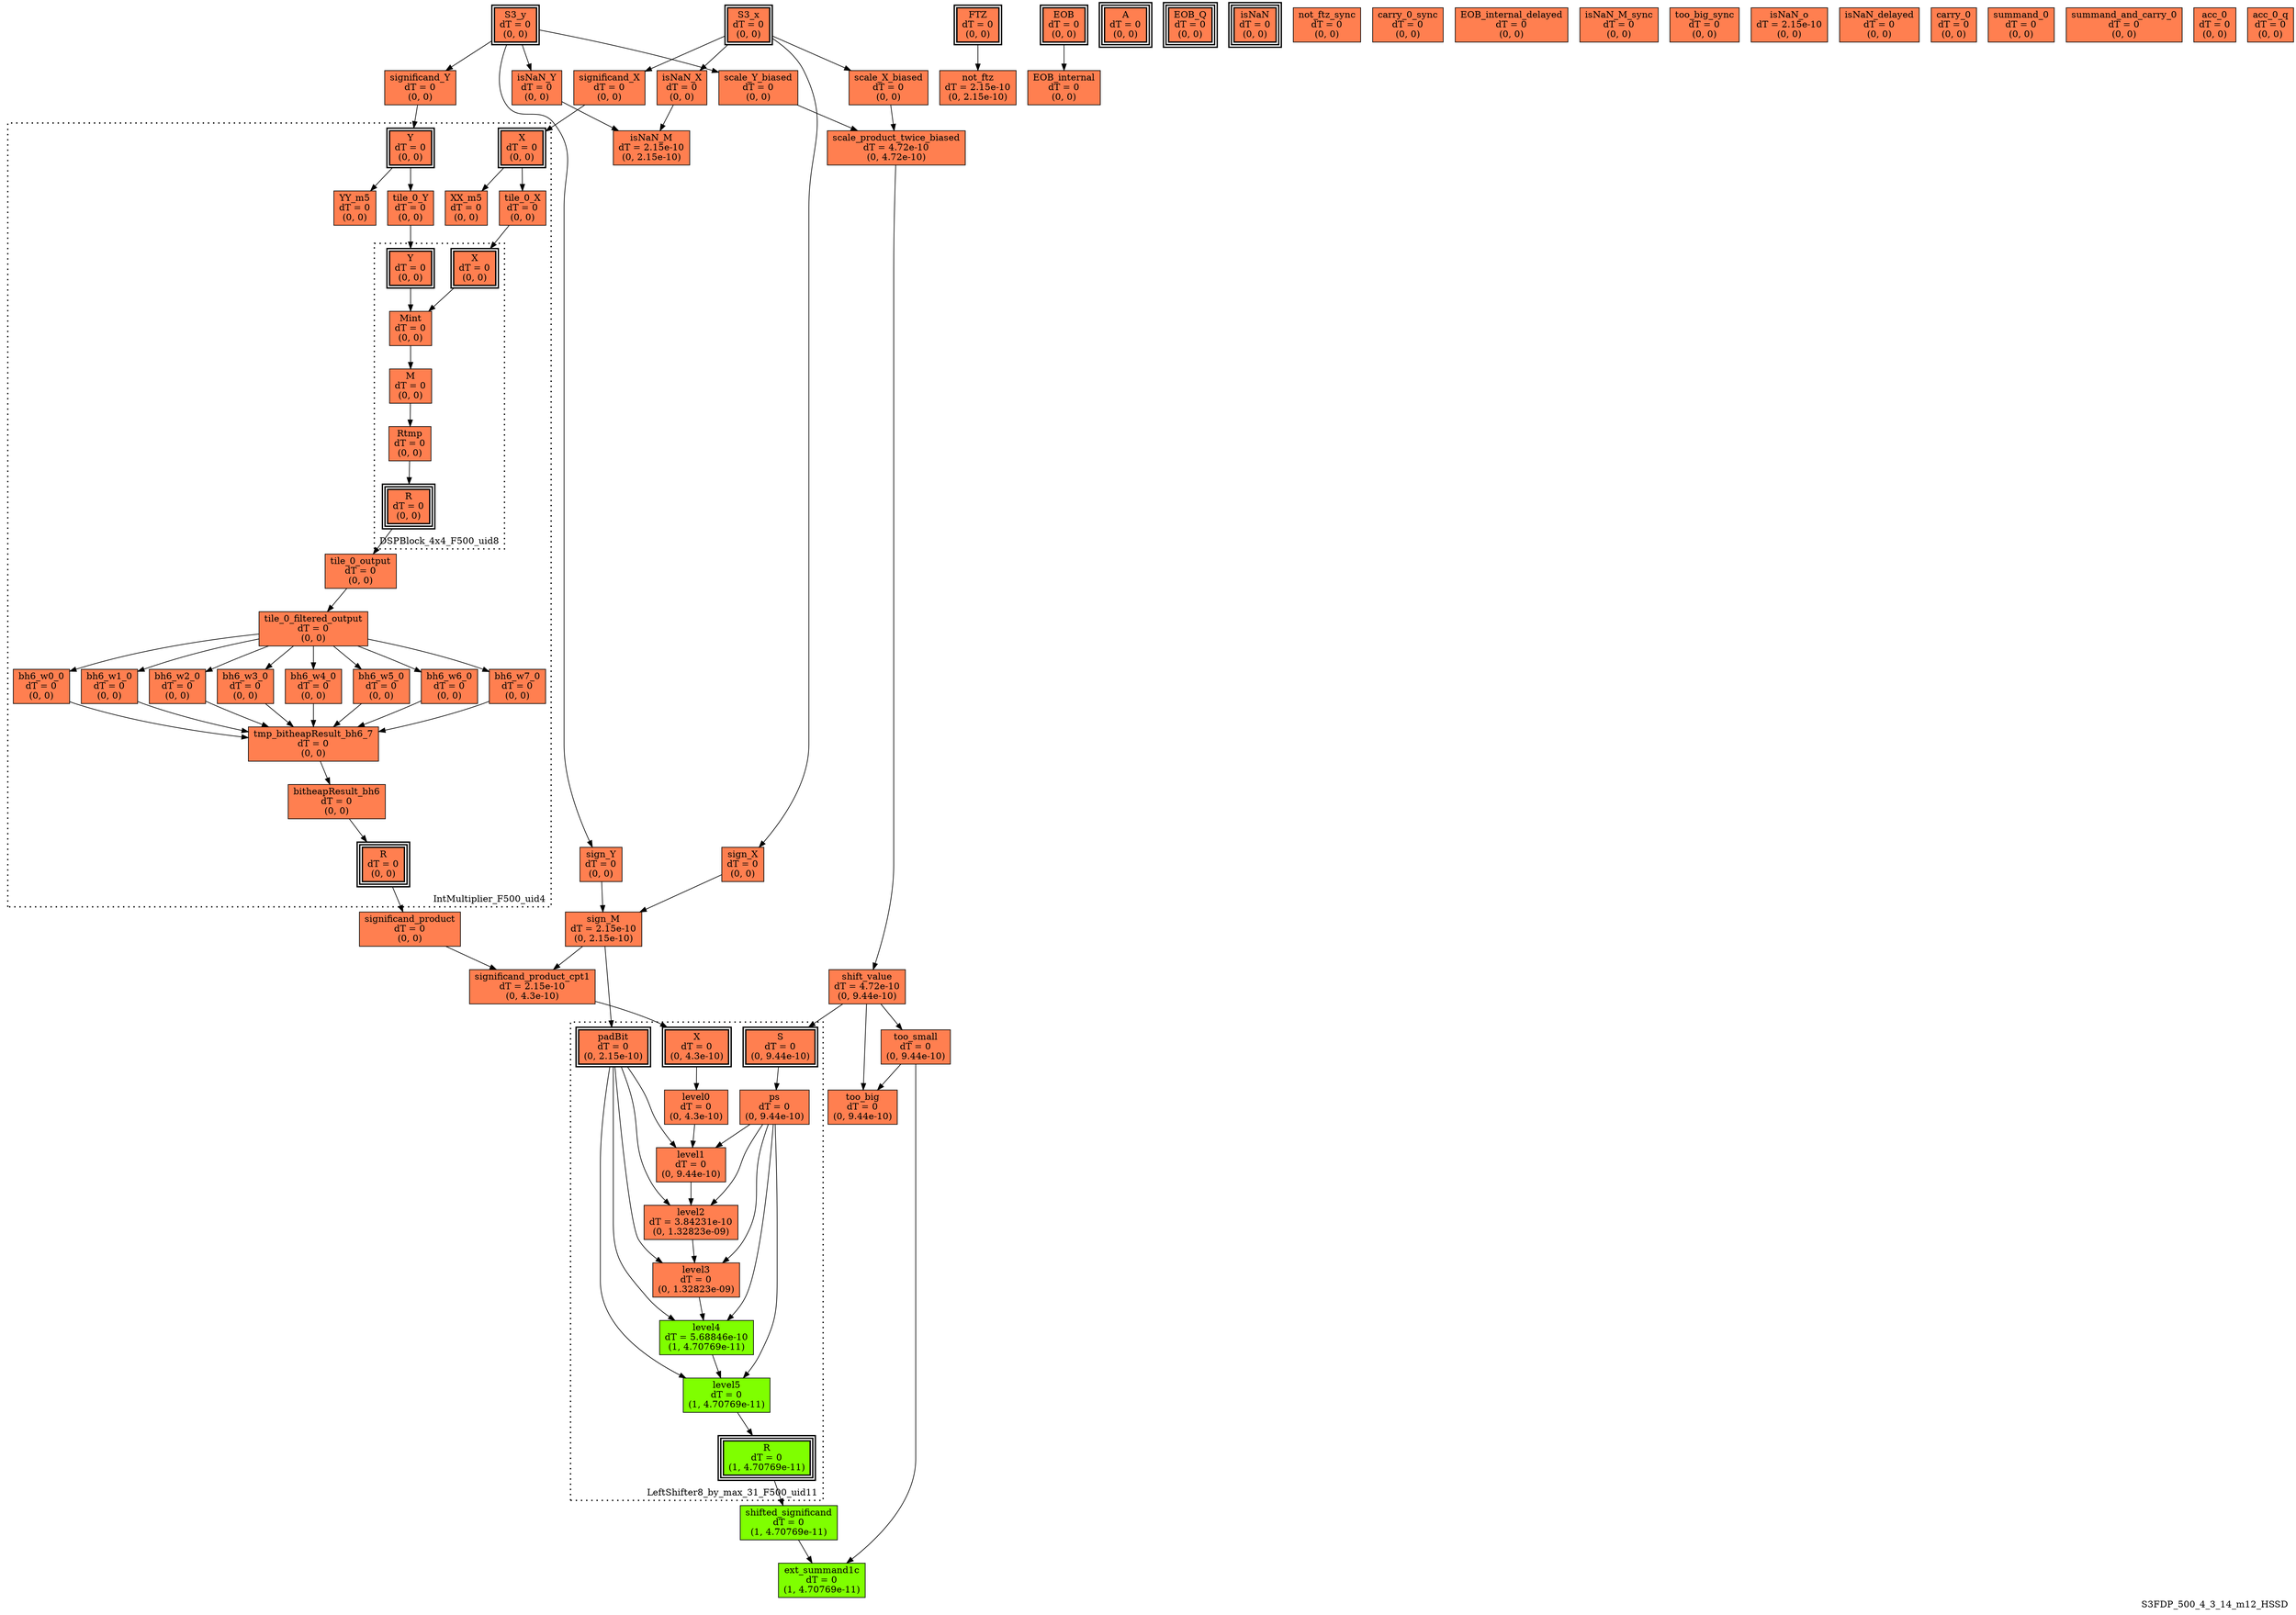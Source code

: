 digraph S3FDP_500_4_3_14_m12_HSSD
{
	//graph drawing options
	label=S3FDP_500_4_3_14_m12_HSSD;
	labelloc=bottom;
	labeljust=right;
	ratio=auto;
	nodesep=0.25;
	ranksep=0.5;

	//input/output signals of operator S3FDP_500_4_3_14_m12_HSSD
	S3_x__S3FDP_500_4_3_14_m12_HSSD [ label="S3_x\ndT = 0\n(0, 0)", shape=box, color=black, style="bold, filled", fillcolor=coral, peripheries=2 ];
	S3_y__S3FDP_500_4_3_14_m12_HSSD [ label="S3_y\ndT = 0\n(0, 0)", shape=box, color=black, style="bold, filled", fillcolor=coral, peripheries=2 ];
	FTZ__S3FDP_500_4_3_14_m12_HSSD [ label="FTZ\ndT = 0\n(0, 0)", shape=box, color=black, style="bold, filled", fillcolor=coral, peripheries=2 ];
	EOB__S3FDP_500_4_3_14_m12_HSSD [ label="EOB\ndT = 0\n(0, 0)", shape=box, color=black, style="bold, filled", fillcolor=coral, peripheries=2 ];
	A__S3FDP_500_4_3_14_m12_HSSD [ label="A\ndT = 0\n(0, 0)", shape=box, color=black, style="bold, filled", fillcolor=coral, peripheries=3 ];
	EOB_Q__S3FDP_500_4_3_14_m12_HSSD [ label="EOB_Q\ndT = 0\n(0, 0)", shape=box, color=black, style="bold, filled", fillcolor=coral, peripheries=3 ];
	isNaN__S3FDP_500_4_3_14_m12_HSSD [ label="isNaN\ndT = 0\n(0, 0)", shape=box, color=black, style="bold, filled", fillcolor=coral, peripheries=3 ];
	{rank=same S3_x__S3FDP_500_4_3_14_m12_HSSD, S3_y__S3FDP_500_4_3_14_m12_HSSD, FTZ__S3FDP_500_4_3_14_m12_HSSD, EOB__S3FDP_500_4_3_14_m12_HSSD};
	{rank=same A__S3FDP_500_4_3_14_m12_HSSD, EOB_Q__S3FDP_500_4_3_14_m12_HSSD, isNaN__S3FDP_500_4_3_14_m12_HSSD};
	//internal signals of operator S3FDP_500_4_3_14_m12_HSSD
	sign_X__S3FDP_500_4_3_14_m12_HSSD [ label="sign_X\ndT = 0\n(0, 0)", shape=box, color=black, style=filled, fillcolor=coral, peripheries=1 ];
	sign_Y__S3FDP_500_4_3_14_m12_HSSD [ label="sign_Y\ndT = 0\n(0, 0)", shape=box, color=black, style=filled, fillcolor=coral, peripheries=1 ];
	sign_M__S3FDP_500_4_3_14_m12_HSSD [ label="sign_M\ndT = 2.15e-10\n(0, 2.15e-10)", shape=box, color=black, style=filled, fillcolor=coral, peripheries=1 ];
	isNaN_X__S3FDP_500_4_3_14_m12_HSSD [ label="isNaN_X\ndT = 0\n(0, 0)", shape=box, color=black, style=filled, fillcolor=coral, peripheries=1 ];
	isNaN_Y__S3FDP_500_4_3_14_m12_HSSD [ label="isNaN_Y\ndT = 0\n(0, 0)", shape=box, color=black, style=filled, fillcolor=coral, peripheries=1 ];
	isNaN_M__S3FDP_500_4_3_14_m12_HSSD [ label="isNaN_M\ndT = 2.15e-10\n(0, 2.15e-10)", shape=box, color=black, style=filled, fillcolor=coral, peripheries=1 ];
	significand_X__S3FDP_500_4_3_14_m12_HSSD [ label="significand_X\ndT = 0\n(0, 0)", shape=box, color=black, style=filled, fillcolor=coral, peripheries=1 ];
	significand_Y__S3FDP_500_4_3_14_m12_HSSD [ label="significand_Y\ndT = 0\n(0, 0)", shape=box, color=black, style=filled, fillcolor=coral, peripheries=1 ];
	significand_product__S3FDP_500_4_3_14_m12_HSSD [ label="significand_product\ndT = 0\n(0, 0)", shape=box, color=black, style=filled, fillcolor=coral, peripheries=1 ];
	scale_X_biased__S3FDP_500_4_3_14_m12_HSSD [ label="scale_X_biased\ndT = 0\n(0, 0)", shape=box, color=black, style=filled, fillcolor=coral, peripheries=1 ];
	scale_Y_biased__S3FDP_500_4_3_14_m12_HSSD [ label="scale_Y_biased\ndT = 0\n(0, 0)", shape=box, color=black, style=filled, fillcolor=coral, peripheries=1 ];
	scale_product_twice_biased__S3FDP_500_4_3_14_m12_HSSD [ label="scale_product_twice_biased\ndT = 4.72e-10\n(0, 4.72e-10)", shape=box, color=black, style=filled, fillcolor=coral, peripheries=1 ];
	significand_product_cpt1__S3FDP_500_4_3_14_m12_HSSD [ label="significand_product_cpt1\ndT = 2.15e-10\n(0, 4.3e-10)", shape=box, color=black, style=filled, fillcolor=coral, peripheries=1 ];
	shift_value__S3FDP_500_4_3_14_m12_HSSD [ label="shift_value\ndT = 4.72e-10\n(0, 9.44e-10)", shape=box, color=black, style=filled, fillcolor=coral, peripheries=1 ];
	shifted_significand__S3FDP_500_4_3_14_m12_HSSD [ label="shifted_significand\ndT = 0\n(1, 4.70769e-11)", shape=box, color=black, style=filled, fillcolor=chartreuse, peripheries=1 ];
	too_small__S3FDP_500_4_3_14_m12_HSSD [ label="too_small\ndT = 0\n(0, 9.44e-10)", shape=box, color=black, style=filled, fillcolor=coral, peripheries=1 ];
	too_big__S3FDP_500_4_3_14_m12_HSSD [ label="too_big\ndT = 0\n(0, 9.44e-10)", shape=box, color=black, style=filled, fillcolor=coral, peripheries=1 ];
	ext_summand1c__S3FDP_500_4_3_14_m12_HSSD [ label="ext_summand1c\ndT = 0\n(1, 4.70769e-11)", shape=box, color=black, style=filled, fillcolor=chartreuse, peripheries=1 ];
	not_ftz__S3FDP_500_4_3_14_m12_HSSD [ label="not_ftz\ndT = 2.15e-10\n(0, 2.15e-10)", shape=box, color=black, style=filled, fillcolor=coral, peripheries=1 ];
	EOB_internal__S3FDP_500_4_3_14_m12_HSSD [ label="EOB_internal\ndT = 0\n(0, 0)", shape=box, color=black, style=filled, fillcolor=coral, peripheries=1 ];
	not_ftz_sync__S3FDP_500_4_3_14_m12_HSSD [ label="not_ftz_sync\ndT = 0\n(0, 0)", shape=box, color=black, style=filled, fillcolor=coral, peripheries=1 ];
	carry_0_sync__S3FDP_500_4_3_14_m12_HSSD [ label="carry_0_sync\ndT = 0\n(0, 0)", shape=box, color=black, style=filled, fillcolor=coral, peripheries=1 ];
	EOB_internal_delayed__S3FDP_500_4_3_14_m12_HSSD [ label="EOB_internal_delayed\ndT = 0\n(0, 0)", shape=box, color=black, style=filled, fillcolor=coral, peripheries=1 ];
	isNaN_M_sync__S3FDP_500_4_3_14_m12_HSSD [ label="isNaN_M_sync\ndT = 0\n(0, 0)", shape=box, color=black, style=filled, fillcolor=coral, peripheries=1 ];
	too_big_sync__S3FDP_500_4_3_14_m12_HSSD [ label="too_big_sync\ndT = 0\n(0, 0)", shape=box, color=black, style=filled, fillcolor=coral, peripheries=1 ];
	isNaN_o__S3FDP_500_4_3_14_m12_HSSD [ label="isNaN_o\ndT = 2.15e-10\n(0, 0)", shape=box, color=black, style=filled, fillcolor=coral, peripheries=1 ];
	isNaN_delayed__S3FDP_500_4_3_14_m12_HSSD [ label="isNaN_delayed\ndT = 0\n(0, 0)", shape=box, color=black, style=filled, fillcolor=coral, peripheries=1 ];
	carry_0__S3FDP_500_4_3_14_m12_HSSD [ label="carry_0\ndT = 0\n(0, 0)", shape=box, color=black, style=filled, fillcolor=coral, peripheries=1 ];
	summand_0__S3FDP_500_4_3_14_m12_HSSD [ label="summand_0\ndT = 0\n(0, 0)", shape=box, color=black, style=filled, fillcolor=coral, peripheries=1 ];
	summand_and_carry_0__S3FDP_500_4_3_14_m12_HSSD [ label="summand_and_carry_0\ndT = 0\n(0, 0)", shape=box, color=black, style=filled, fillcolor=coral, peripheries=1 ];
	acc_0__S3FDP_500_4_3_14_m12_HSSD [ label="acc_0\ndT = 0\n(0, 0)", shape=box, color=black, style=filled, fillcolor=coral, peripheries=1 ];
	acc_0_q__S3FDP_500_4_3_14_m12_HSSD [ label="acc_0_q\ndT = 0\n(0, 0)", shape=box, color=black, style=filled, fillcolor=coral, peripheries=1 ];

	//subcomponents of operator S3FDP_500_4_3_14_m12_HSSD

	subgraph cluster_IntMultiplier_F500_uid4
	{
		//graph drawing options
		label=IntMultiplier_F500_uid4;
		labelloc=bottom;
		labeljust=right;
		style="bold, dotted";
		ratio=auto;
		nodesep=0.25;
		ranksep=0.5;

		//input/output signals of operator IntMultiplier_F500_uid4
		X__IntMultiplier_F500_uid4 [ label="X\ndT = 0\n(0, 0)", shape=box, color=black, style="bold, filled", fillcolor=coral, peripheries=2 ];
		Y__IntMultiplier_F500_uid4 [ label="Y\ndT = 0\n(0, 0)", shape=box, color=black, style="bold, filled", fillcolor=coral, peripheries=2 ];
		R__IntMultiplier_F500_uid4 [ label="R\ndT = 0\n(0, 0)", shape=box, color=black, style="bold, filled", fillcolor=coral, peripheries=3 ];
		{rank=same X__IntMultiplier_F500_uid4, Y__IntMultiplier_F500_uid4};
		{rank=same R__IntMultiplier_F500_uid4};
		//internal signals of operator IntMultiplier_F500_uid4
		XX_m5__IntMultiplier_F500_uid4 [ label="XX_m5\ndT = 0\n(0, 0)", shape=box, color=black, style=filled, fillcolor=coral, peripheries=1 ];
		YY_m5__IntMultiplier_F500_uid4 [ label="YY_m5\ndT = 0\n(0, 0)", shape=box, color=black, style=filled, fillcolor=coral, peripheries=1 ];
		tile_0_X__IntMultiplier_F500_uid4 [ label="tile_0_X\ndT = 0\n(0, 0)", shape=box, color=black, style=filled, fillcolor=coral, peripheries=1 ];
		tile_0_Y__IntMultiplier_F500_uid4 [ label="tile_0_Y\ndT = 0\n(0, 0)", shape=box, color=black, style=filled, fillcolor=coral, peripheries=1 ];
		tile_0_output__IntMultiplier_F500_uid4 [ label="tile_0_output\ndT = 0\n(0, 0)", shape=box, color=black, style=filled, fillcolor=coral, peripheries=1 ];
		tile_0_filtered_output__IntMultiplier_F500_uid4 [ label="tile_0_filtered_output\ndT = 0\n(0, 0)", shape=box, color=black, style=filled, fillcolor=coral, peripheries=1 ];
		bh6_w0_0__IntMultiplier_F500_uid4 [ label="bh6_w0_0\ndT = 0\n(0, 0)", shape=box, color=black, style=filled, fillcolor=coral, peripheries=1 ];
		bh6_w1_0__IntMultiplier_F500_uid4 [ label="bh6_w1_0\ndT = 0\n(0, 0)", shape=box, color=black, style=filled, fillcolor=coral, peripheries=1 ];
		bh6_w2_0__IntMultiplier_F500_uid4 [ label="bh6_w2_0\ndT = 0\n(0, 0)", shape=box, color=black, style=filled, fillcolor=coral, peripheries=1 ];
		bh6_w3_0__IntMultiplier_F500_uid4 [ label="bh6_w3_0\ndT = 0\n(0, 0)", shape=box, color=black, style=filled, fillcolor=coral, peripheries=1 ];
		bh6_w4_0__IntMultiplier_F500_uid4 [ label="bh6_w4_0\ndT = 0\n(0, 0)", shape=box, color=black, style=filled, fillcolor=coral, peripheries=1 ];
		bh6_w5_0__IntMultiplier_F500_uid4 [ label="bh6_w5_0\ndT = 0\n(0, 0)", shape=box, color=black, style=filled, fillcolor=coral, peripheries=1 ];
		bh6_w6_0__IntMultiplier_F500_uid4 [ label="bh6_w6_0\ndT = 0\n(0, 0)", shape=box, color=black, style=filled, fillcolor=coral, peripheries=1 ];
		bh6_w7_0__IntMultiplier_F500_uid4 [ label="bh6_w7_0\ndT = 0\n(0, 0)", shape=box, color=black, style=filled, fillcolor=coral, peripheries=1 ];
		tmp_bitheapResult_bh6_7__IntMultiplier_F500_uid4 [ label="tmp_bitheapResult_bh6_7\ndT = 0\n(0, 0)", shape=box, color=black, style=filled, fillcolor=coral, peripheries=1 ];
		bitheapResult_bh6__IntMultiplier_F500_uid4 [ label="bitheapResult_bh6\ndT = 0\n(0, 0)", shape=box, color=black, style=filled, fillcolor=coral, peripheries=1 ];

		//subcomponents of operator IntMultiplier_F500_uid4

		subgraph cluster_DSPBlock_4x4_F500_uid8
		{
			//graph drawing options
			label=DSPBlock_4x4_F500_uid8;
			labelloc=bottom;
			labeljust=right;
			style="bold, dotted";
			ratio=auto;
			nodesep=0.25;
			ranksep=0.5;

			//input/output signals of operator DSPBlock_4x4_F500_uid8
			X__DSPBlock_4x4_F500_uid8 [ label="X\ndT = 0\n(0, 0)", shape=box, color=black, style="bold, filled", fillcolor=coral, peripheries=2 ];
			Y__DSPBlock_4x4_F500_uid8 [ label="Y\ndT = 0\n(0, 0)", shape=box, color=black, style="bold, filled", fillcolor=coral, peripheries=2 ];
			R__DSPBlock_4x4_F500_uid8 [ label="R\ndT = 0\n(0, 0)", shape=box, color=black, style="bold, filled", fillcolor=coral, peripheries=3 ];
			{rank=same X__DSPBlock_4x4_F500_uid8, Y__DSPBlock_4x4_F500_uid8};
			{rank=same R__DSPBlock_4x4_F500_uid8};
			//internal signals of operator DSPBlock_4x4_F500_uid8
			Mint__DSPBlock_4x4_F500_uid8 [ label="Mint\ndT = 0\n(0, 0)", shape=box, color=black, style=filled, fillcolor=coral, peripheries=1 ];
			M__DSPBlock_4x4_F500_uid8 [ label="M\ndT = 0\n(0, 0)", shape=box, color=black, style=filled, fillcolor=coral, peripheries=1 ];
			Rtmp__DSPBlock_4x4_F500_uid8 [ label="Rtmp\ndT = 0\n(0, 0)", shape=box, color=black, style=filled, fillcolor=coral, peripheries=1 ];

			//subcomponents of operator DSPBlock_4x4_F500_uid8

			//input and internal signal connections of operator DSPBlock_4x4_F500_uid8
			X__DSPBlock_4x4_F500_uid8 -> Mint__DSPBlock_4x4_F500_uid8 [ arrowhead=normal, arrowsize=1.0, arrowtail=normal, color=black, dir=forward  ];
			Y__DSPBlock_4x4_F500_uid8 -> Mint__DSPBlock_4x4_F500_uid8 [ arrowhead=normal, arrowsize=1.0, arrowtail=normal, color=black, dir=forward  ];
			Mint__DSPBlock_4x4_F500_uid8 -> M__DSPBlock_4x4_F500_uid8 [ arrowhead=normal, arrowsize=1.0, arrowtail=normal, color=black, dir=forward  ];
			M__DSPBlock_4x4_F500_uid8 -> Rtmp__DSPBlock_4x4_F500_uid8 [ arrowhead=normal, arrowsize=1.0, arrowtail=normal, color=black, dir=forward  ];
			Rtmp__DSPBlock_4x4_F500_uid8 -> R__DSPBlock_4x4_F500_uid8 [ arrowhead=normal, arrowsize=1.0, arrowtail=normal, color=black, dir=forward  ];
		}

			//output signal connections of operator DSPBlock_4x4_F500_uid8
			R__DSPBlock_4x4_F500_uid8 -> tile_0_output__IntMultiplier_F500_uid4 [ arrowhead=normal, arrowsize=1.0, arrowtail=normal, color=black, dir=forward  ];

		//input and internal signal connections of operator IntMultiplier_F500_uid4
		X__IntMultiplier_F500_uid4 -> XX_m5__IntMultiplier_F500_uid4 [ arrowhead=normal, arrowsize=1.0, arrowtail=normal, color=black, dir=forward  ];
		X__IntMultiplier_F500_uid4 -> tile_0_X__IntMultiplier_F500_uid4 [ arrowhead=normal, arrowsize=1.0, arrowtail=normal, color=black, dir=forward  ];
		Y__IntMultiplier_F500_uid4 -> YY_m5__IntMultiplier_F500_uid4 [ arrowhead=normal, arrowsize=1.0, arrowtail=normal, color=black, dir=forward  ];
		Y__IntMultiplier_F500_uid4 -> tile_0_Y__IntMultiplier_F500_uid4 [ arrowhead=normal, arrowsize=1.0, arrowtail=normal, color=black, dir=forward  ];
		tile_0_X__IntMultiplier_F500_uid4 -> X__DSPBlock_4x4_F500_uid8 [ arrowhead=normal, arrowsize=1.0, arrowtail=normal, color=black, dir=forward  ];
		tile_0_Y__IntMultiplier_F500_uid4 -> Y__DSPBlock_4x4_F500_uid8 [ arrowhead=normal, arrowsize=1.0, arrowtail=normal, color=black, dir=forward  ];
		tile_0_output__IntMultiplier_F500_uid4 -> tile_0_filtered_output__IntMultiplier_F500_uid4 [ arrowhead=normal, arrowsize=1.0, arrowtail=normal, color=black, dir=forward  ];
		tile_0_filtered_output__IntMultiplier_F500_uid4 -> bh6_w0_0__IntMultiplier_F500_uid4 [ arrowhead=normal, arrowsize=1.0, arrowtail=normal, color=black, dir=forward  ];
		tile_0_filtered_output__IntMultiplier_F500_uid4 -> bh6_w1_0__IntMultiplier_F500_uid4 [ arrowhead=normal, arrowsize=1.0, arrowtail=normal, color=black, dir=forward  ];
		tile_0_filtered_output__IntMultiplier_F500_uid4 -> bh6_w2_0__IntMultiplier_F500_uid4 [ arrowhead=normal, arrowsize=1.0, arrowtail=normal, color=black, dir=forward  ];
		tile_0_filtered_output__IntMultiplier_F500_uid4 -> bh6_w3_0__IntMultiplier_F500_uid4 [ arrowhead=normal, arrowsize=1.0, arrowtail=normal, color=black, dir=forward  ];
		tile_0_filtered_output__IntMultiplier_F500_uid4 -> bh6_w4_0__IntMultiplier_F500_uid4 [ arrowhead=normal, arrowsize=1.0, arrowtail=normal, color=black, dir=forward  ];
		tile_0_filtered_output__IntMultiplier_F500_uid4 -> bh6_w5_0__IntMultiplier_F500_uid4 [ arrowhead=normal, arrowsize=1.0, arrowtail=normal, color=black, dir=forward  ];
		tile_0_filtered_output__IntMultiplier_F500_uid4 -> bh6_w6_0__IntMultiplier_F500_uid4 [ arrowhead=normal, arrowsize=1.0, arrowtail=normal, color=black, dir=forward  ];
		tile_0_filtered_output__IntMultiplier_F500_uid4 -> bh6_w7_0__IntMultiplier_F500_uid4 [ arrowhead=normal, arrowsize=1.0, arrowtail=normal, color=black, dir=forward  ];
		bh6_w0_0__IntMultiplier_F500_uid4 -> tmp_bitheapResult_bh6_7__IntMultiplier_F500_uid4 [ arrowhead=normal, arrowsize=1.0, arrowtail=normal, color=black, dir=forward  ];
		bh6_w1_0__IntMultiplier_F500_uid4 -> tmp_bitheapResult_bh6_7__IntMultiplier_F500_uid4 [ arrowhead=normal, arrowsize=1.0, arrowtail=normal, color=black, dir=forward  ];
		bh6_w2_0__IntMultiplier_F500_uid4 -> tmp_bitheapResult_bh6_7__IntMultiplier_F500_uid4 [ arrowhead=normal, arrowsize=1.0, arrowtail=normal, color=black, dir=forward  ];
		bh6_w3_0__IntMultiplier_F500_uid4 -> tmp_bitheapResult_bh6_7__IntMultiplier_F500_uid4 [ arrowhead=normal, arrowsize=1.0, arrowtail=normal, color=black, dir=forward  ];
		bh6_w4_0__IntMultiplier_F500_uid4 -> tmp_bitheapResult_bh6_7__IntMultiplier_F500_uid4 [ arrowhead=normal, arrowsize=1.0, arrowtail=normal, color=black, dir=forward  ];
		bh6_w5_0__IntMultiplier_F500_uid4 -> tmp_bitheapResult_bh6_7__IntMultiplier_F500_uid4 [ arrowhead=normal, arrowsize=1.0, arrowtail=normal, color=black, dir=forward  ];
		bh6_w6_0__IntMultiplier_F500_uid4 -> tmp_bitheapResult_bh6_7__IntMultiplier_F500_uid4 [ arrowhead=normal, arrowsize=1.0, arrowtail=normal, color=black, dir=forward  ];
		bh6_w7_0__IntMultiplier_F500_uid4 -> tmp_bitheapResult_bh6_7__IntMultiplier_F500_uid4 [ arrowhead=normal, arrowsize=1.0, arrowtail=normal, color=black, dir=forward  ];
		tmp_bitheapResult_bh6_7__IntMultiplier_F500_uid4 -> bitheapResult_bh6__IntMultiplier_F500_uid4 [ arrowhead=normal, arrowsize=1.0, arrowtail=normal, color=black, dir=forward  ];
		bitheapResult_bh6__IntMultiplier_F500_uid4 -> R__IntMultiplier_F500_uid4 [ arrowhead=normal, arrowsize=1.0, arrowtail=normal, color=black, dir=forward  ];
	}

		//output signal connections of operator IntMultiplier_F500_uid4
		R__IntMultiplier_F500_uid4 -> significand_product__S3FDP_500_4_3_14_m12_HSSD [ arrowhead=normal, arrowsize=1.0, arrowtail=normal, color=black, dir=forward  ];

	subgraph cluster_LeftShifter8_by_max_31_F500_uid11
	{
		//graph drawing options
		label=LeftShifter8_by_max_31_F500_uid11;
		labelloc=bottom;
		labeljust=right;
		style="bold, dotted";
		ratio=auto;
		nodesep=0.25;
		ranksep=0.5;

		//input/output signals of operator LeftShifter8_by_max_31_F500_uid11
		X__LeftShifter8_by_max_31_F500_uid11 [ label="X\ndT = 0\n(0, 4.3e-10)", shape=box, color=black, style="bold, filled", fillcolor=coral, peripheries=2 ];
		S__LeftShifter8_by_max_31_F500_uid11 [ label="S\ndT = 0\n(0, 9.44e-10)", shape=box, color=black, style="bold, filled", fillcolor=coral, peripheries=2 ];
		padBit__LeftShifter8_by_max_31_F500_uid11 [ label="padBit\ndT = 0\n(0, 2.15e-10)", shape=box, color=black, style="bold, filled", fillcolor=coral, peripheries=2 ];
		R__LeftShifter8_by_max_31_F500_uid11 [ label="R\ndT = 0\n(1, 4.70769e-11)", shape=box, color=black, style="bold, filled", fillcolor=chartreuse, peripheries=3 ];
		{rank=same X__LeftShifter8_by_max_31_F500_uid11, S__LeftShifter8_by_max_31_F500_uid11, padBit__LeftShifter8_by_max_31_F500_uid11};
		{rank=same R__LeftShifter8_by_max_31_F500_uid11};
		//internal signals of operator LeftShifter8_by_max_31_F500_uid11
		ps__LeftShifter8_by_max_31_F500_uid11 [ label="ps\ndT = 0\n(0, 9.44e-10)", shape=box, color=black, style=filled, fillcolor=coral, peripheries=1 ];
		level0__LeftShifter8_by_max_31_F500_uid11 [ label="level0\ndT = 0\n(0, 4.3e-10)", shape=box, color=black, style=filled, fillcolor=coral, peripheries=1 ];
		level1__LeftShifter8_by_max_31_F500_uid11 [ label="level1\ndT = 0\n(0, 9.44e-10)", shape=box, color=black, style=filled, fillcolor=coral, peripheries=1 ];
		level2__LeftShifter8_by_max_31_F500_uid11 [ label="level2\ndT = 3.84231e-10\n(0, 1.32823e-09)", shape=box, color=black, style=filled, fillcolor=coral, peripheries=1 ];
		level3__LeftShifter8_by_max_31_F500_uid11 [ label="level3\ndT = 0\n(0, 1.32823e-09)", shape=box, color=black, style=filled, fillcolor=coral, peripheries=1 ];
		level4__LeftShifter8_by_max_31_F500_uid11 [ label="level4\ndT = 5.68846e-10\n(1, 4.70769e-11)", shape=box, color=black, style=filled, fillcolor=chartreuse, peripheries=1 ];
		level5__LeftShifter8_by_max_31_F500_uid11 [ label="level5\ndT = 0\n(1, 4.70769e-11)", shape=box, color=black, style=filled, fillcolor=chartreuse, peripheries=1 ];

		//subcomponents of operator LeftShifter8_by_max_31_F500_uid11

		//input and internal signal connections of operator LeftShifter8_by_max_31_F500_uid11
		X__LeftShifter8_by_max_31_F500_uid11 -> level0__LeftShifter8_by_max_31_F500_uid11 [ arrowhead=normal, arrowsize=1.0, arrowtail=normal, color=black, dir=forward  ];
		S__LeftShifter8_by_max_31_F500_uid11 -> ps__LeftShifter8_by_max_31_F500_uid11 [ arrowhead=normal, arrowsize=1.0, arrowtail=normal, color=black, dir=forward  ];
		padBit__LeftShifter8_by_max_31_F500_uid11 -> level1__LeftShifter8_by_max_31_F500_uid11 [ arrowhead=normal, arrowsize=1.0, arrowtail=normal, color=black, dir=forward  ];
		padBit__LeftShifter8_by_max_31_F500_uid11 -> level2__LeftShifter8_by_max_31_F500_uid11 [ arrowhead=normal, arrowsize=1.0, arrowtail=normal, color=black, dir=forward  ];
		padBit__LeftShifter8_by_max_31_F500_uid11 -> level3__LeftShifter8_by_max_31_F500_uid11 [ arrowhead=normal, arrowsize=1.0, arrowtail=normal, color=black, dir=forward  ];
		padBit__LeftShifter8_by_max_31_F500_uid11 -> level4__LeftShifter8_by_max_31_F500_uid11 [ arrowhead=normal, arrowsize=1.0, arrowtail=normal, color=black, dir=forward  ];
		padBit__LeftShifter8_by_max_31_F500_uid11 -> level5__LeftShifter8_by_max_31_F500_uid11 [ arrowhead=normal, arrowsize=1.0, arrowtail=normal, color=black, dir=forward  ];
		ps__LeftShifter8_by_max_31_F500_uid11 -> level1__LeftShifter8_by_max_31_F500_uid11 [ arrowhead=normal, arrowsize=1.0, arrowtail=normal, color=black, dir=forward  ];
		ps__LeftShifter8_by_max_31_F500_uid11 -> level2__LeftShifter8_by_max_31_F500_uid11 [ arrowhead=normal, arrowsize=1.0, arrowtail=normal, color=black, dir=forward  ];
		ps__LeftShifter8_by_max_31_F500_uid11 -> level3__LeftShifter8_by_max_31_F500_uid11 [ arrowhead=normal, arrowsize=1.0, arrowtail=normal, color=black, dir=forward  ];
		ps__LeftShifter8_by_max_31_F500_uid11 -> level4__LeftShifter8_by_max_31_F500_uid11 [ arrowhead=normal, arrowsize=1.0, arrowtail=normal, color=black, dir=forward  ];
		ps__LeftShifter8_by_max_31_F500_uid11 -> level5__LeftShifter8_by_max_31_F500_uid11 [ arrowhead=normal, arrowsize=1.0, arrowtail=normal, color=black, dir=forward  ];
		level0__LeftShifter8_by_max_31_F500_uid11 -> level1__LeftShifter8_by_max_31_F500_uid11 [ arrowhead=normal, arrowsize=1.0, arrowtail=normal, color=black, dir=forward  ];
		level1__LeftShifter8_by_max_31_F500_uid11 -> level2__LeftShifter8_by_max_31_F500_uid11 [ arrowhead=normal, arrowsize=1.0, arrowtail=normal, color=black, dir=forward  ];
		level2__LeftShifter8_by_max_31_F500_uid11 -> level3__LeftShifter8_by_max_31_F500_uid11 [ arrowhead=normal, arrowsize=1.0, arrowtail=normal, color=black, dir=forward  ];
		level3__LeftShifter8_by_max_31_F500_uid11 -> level4__LeftShifter8_by_max_31_F500_uid11 [ arrowhead=normal, arrowsize=1.0, arrowtail=normal, color=black, dir=forward  ];
		level4__LeftShifter8_by_max_31_F500_uid11 -> level5__LeftShifter8_by_max_31_F500_uid11 [ arrowhead=normal, arrowsize=1.0, arrowtail=normal, color=black, dir=forward  ];
		level5__LeftShifter8_by_max_31_F500_uid11 -> R__LeftShifter8_by_max_31_F500_uid11 [ arrowhead=normal, arrowsize=1.0, arrowtail=normal, color=black, dir=forward  ];
	}

		//output signal connections of operator LeftShifter8_by_max_31_F500_uid11
		R__LeftShifter8_by_max_31_F500_uid11 -> shifted_significand__S3FDP_500_4_3_14_m12_HSSD [ arrowhead=normal, arrowsize=1.0, arrowtail=normal, color=black, dir=forward  ];

	//input and internal signal connections of operator S3FDP_500_4_3_14_m12_HSSD
	S3_x__S3FDP_500_4_3_14_m12_HSSD -> sign_X__S3FDP_500_4_3_14_m12_HSSD [ arrowhead=normal, arrowsize=1.0, arrowtail=normal, color=black, dir=forward  ];
	S3_x__S3FDP_500_4_3_14_m12_HSSD -> isNaN_X__S3FDP_500_4_3_14_m12_HSSD [ arrowhead=normal, arrowsize=1.0, arrowtail=normal, color=black, dir=forward  ];
	S3_x__S3FDP_500_4_3_14_m12_HSSD -> significand_X__S3FDP_500_4_3_14_m12_HSSD [ arrowhead=normal, arrowsize=1.0, arrowtail=normal, color=black, dir=forward  ];
	S3_x__S3FDP_500_4_3_14_m12_HSSD -> scale_X_biased__S3FDP_500_4_3_14_m12_HSSD [ arrowhead=normal, arrowsize=1.0, arrowtail=normal, color=black, dir=forward  ];
	S3_y__S3FDP_500_4_3_14_m12_HSSD -> sign_Y__S3FDP_500_4_3_14_m12_HSSD [ arrowhead=normal, arrowsize=1.0, arrowtail=normal, color=black, dir=forward  ];
	S3_y__S3FDP_500_4_3_14_m12_HSSD -> isNaN_Y__S3FDP_500_4_3_14_m12_HSSD [ arrowhead=normal, arrowsize=1.0, arrowtail=normal, color=black, dir=forward  ];
	S3_y__S3FDP_500_4_3_14_m12_HSSD -> significand_Y__S3FDP_500_4_3_14_m12_HSSD [ arrowhead=normal, arrowsize=1.0, arrowtail=normal, color=black, dir=forward  ];
	S3_y__S3FDP_500_4_3_14_m12_HSSD -> scale_Y_biased__S3FDP_500_4_3_14_m12_HSSD [ arrowhead=normal, arrowsize=1.0, arrowtail=normal, color=black, dir=forward  ];
	FTZ__S3FDP_500_4_3_14_m12_HSSD -> not_ftz__S3FDP_500_4_3_14_m12_HSSD [ arrowhead=normal, arrowsize=1.0, arrowtail=normal, color=black, dir=forward  ];
	EOB__S3FDP_500_4_3_14_m12_HSSD -> EOB_internal__S3FDP_500_4_3_14_m12_HSSD [ arrowhead=normal, arrowsize=1.0, arrowtail=normal, color=black, dir=forward  ];
	sign_X__S3FDP_500_4_3_14_m12_HSSD -> sign_M__S3FDP_500_4_3_14_m12_HSSD [ arrowhead=normal, arrowsize=1.0, arrowtail=normal, color=black, dir=forward  ];
	sign_Y__S3FDP_500_4_3_14_m12_HSSD -> sign_M__S3FDP_500_4_3_14_m12_HSSD [ arrowhead=normal, arrowsize=1.0, arrowtail=normal, color=black, dir=forward  ];
	sign_M__S3FDP_500_4_3_14_m12_HSSD -> significand_product_cpt1__S3FDP_500_4_3_14_m12_HSSD [ arrowhead=normal, arrowsize=1.0, arrowtail=normal, color=black, dir=forward  ];
	sign_M__S3FDP_500_4_3_14_m12_HSSD -> padBit__LeftShifter8_by_max_31_F500_uid11 [ arrowhead=normal, arrowsize=1.0, arrowtail=normal, color=black, dir=forward  ];
	isNaN_X__S3FDP_500_4_3_14_m12_HSSD -> isNaN_M__S3FDP_500_4_3_14_m12_HSSD [ arrowhead=normal, arrowsize=1.0, arrowtail=normal, color=black, dir=forward  ];
	isNaN_Y__S3FDP_500_4_3_14_m12_HSSD -> isNaN_M__S3FDP_500_4_3_14_m12_HSSD [ arrowhead=normal, arrowsize=1.0, arrowtail=normal, color=black, dir=forward  ];
	significand_X__S3FDP_500_4_3_14_m12_HSSD -> X__IntMultiplier_F500_uid4 [ arrowhead=normal, arrowsize=1.0, arrowtail=normal, color=black, dir=forward  ];
	significand_Y__S3FDP_500_4_3_14_m12_HSSD -> Y__IntMultiplier_F500_uid4 [ arrowhead=normal, arrowsize=1.0, arrowtail=normal, color=black, dir=forward  ];
	significand_product__S3FDP_500_4_3_14_m12_HSSD -> significand_product_cpt1__S3FDP_500_4_3_14_m12_HSSD [ arrowhead=normal, arrowsize=1.0, arrowtail=normal, color=black, dir=forward  ];
	scale_X_biased__S3FDP_500_4_3_14_m12_HSSD -> scale_product_twice_biased__S3FDP_500_4_3_14_m12_HSSD [ arrowhead=normal, arrowsize=1.0, arrowtail=normal, color=black, dir=forward  ];
	scale_Y_biased__S3FDP_500_4_3_14_m12_HSSD -> scale_product_twice_biased__S3FDP_500_4_3_14_m12_HSSD [ arrowhead=normal, arrowsize=1.0, arrowtail=normal, color=black, dir=forward  ];
	scale_product_twice_biased__S3FDP_500_4_3_14_m12_HSSD -> shift_value__S3FDP_500_4_3_14_m12_HSSD [ arrowhead=normal, arrowsize=1.0, arrowtail=normal, color=black, dir=forward  ];
	significand_product_cpt1__S3FDP_500_4_3_14_m12_HSSD -> X__LeftShifter8_by_max_31_F500_uid11 [ arrowhead=normal, arrowsize=1.0, arrowtail=normal, color=black, dir=forward  ];
	shift_value__S3FDP_500_4_3_14_m12_HSSD -> S__LeftShifter8_by_max_31_F500_uid11 [ arrowhead=normal, arrowsize=1.0, arrowtail=normal, color=black, dir=forward  ];
	shift_value__S3FDP_500_4_3_14_m12_HSSD -> too_small__S3FDP_500_4_3_14_m12_HSSD [ arrowhead=normal, arrowsize=1.0, arrowtail=normal, color=black, dir=forward  ];
	shift_value__S3FDP_500_4_3_14_m12_HSSD -> too_big__S3FDP_500_4_3_14_m12_HSSD [ arrowhead=normal, arrowsize=1.0, arrowtail=normal, color=black, dir=forward  ];
	shifted_significand__S3FDP_500_4_3_14_m12_HSSD -> ext_summand1c__S3FDP_500_4_3_14_m12_HSSD [ arrowhead=normal, arrowsize=1.0, arrowtail=normal, color=black, dir=forward  ];
	too_small__S3FDP_500_4_3_14_m12_HSSD -> too_big__S3FDP_500_4_3_14_m12_HSSD [ arrowhead=normal, arrowsize=1.0, arrowtail=normal, color=black, dir=forward  ];
	too_small__S3FDP_500_4_3_14_m12_HSSD -> ext_summand1c__S3FDP_500_4_3_14_m12_HSSD [ arrowhead=normal, arrowsize=1.0, arrowtail=normal, color=black, dir=forward  ];
}


